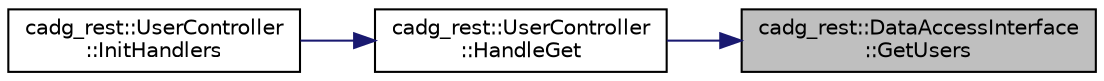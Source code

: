 digraph "cadg_rest::DataAccessInterface::GetUsers"
{
 // LATEX_PDF_SIZE
  edge [fontname="Helvetica",fontsize="10",labelfontname="Helvetica",labelfontsize="10"];
  node [fontname="Helvetica",fontsize="10",shape=record];
  rankdir="RL";
  Node11 [label="cadg_rest::DataAccessInterface\l::GetUsers",height=0.2,width=0.4,color="black", fillcolor="grey75", style="filled", fontcolor="black",tooltip="Returns all users."];
  Node11 -> Node12 [dir="back",color="midnightblue",fontsize="10",style="solid",fontname="Helvetica"];
  Node12 [label="cadg_rest::UserController\l::HandleGet",height=0.2,width=0.4,color="black", fillcolor="white", style="filled",URL="$classcadg__rest_1_1_user_controller.html#ae31aee8fecf0d1f7d0ba70c0e62da54d",tooltip="Returns the requested user(s)."];
  Node12 -> Node13 [dir="back",color="midnightblue",fontsize="10",style="solid",fontname="Helvetica"];
  Node13 [label="cadg_rest::UserController\l::InitHandlers",height=0.2,width=0.4,color="black", fillcolor="white", style="filled",URL="$classcadg__rest_1_1_user_controller.html#a213210b1e1f8f7417133f3290fbb9b67",tooltip="Initializes listeners and binds methods to proper handlers."];
}
